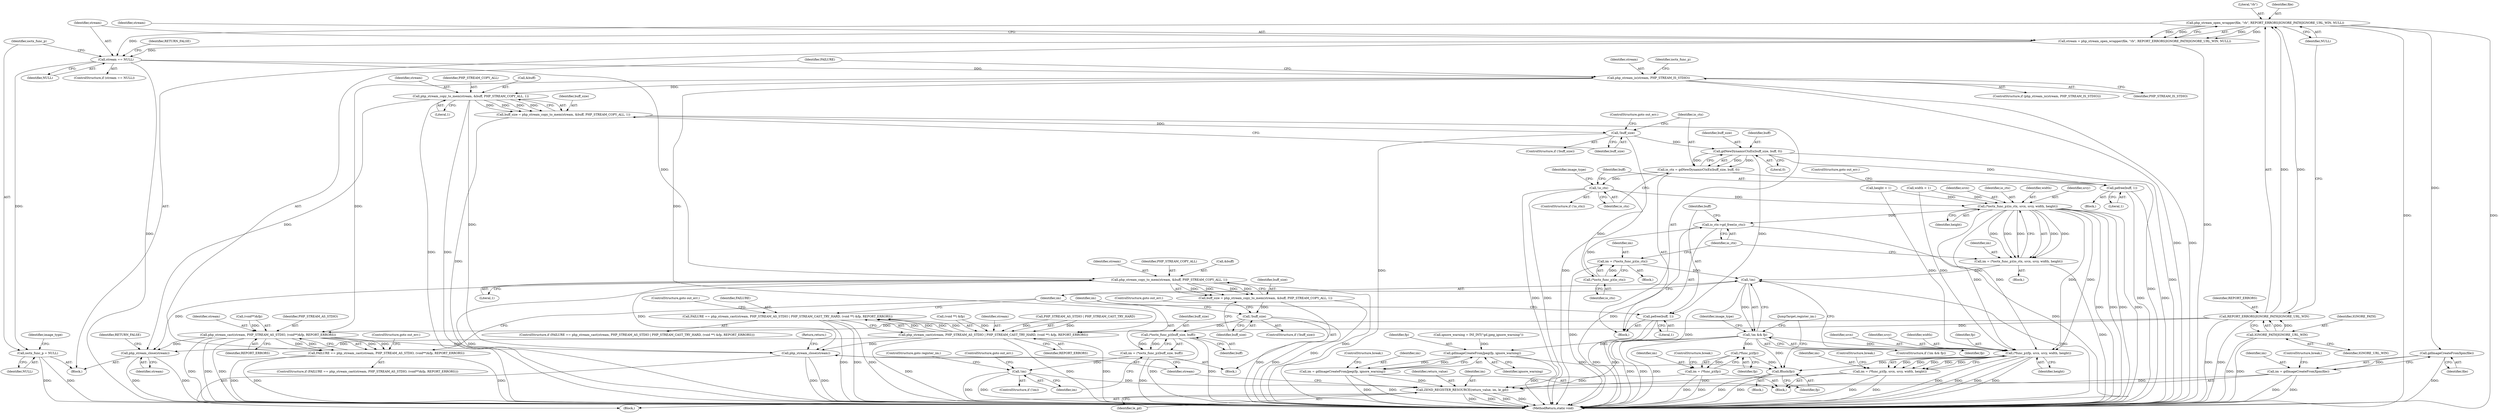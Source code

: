 digraph "0_php_4435b9142ff9813845d5c97ab29a5d637bedb257_3@API" {
"1000152" [label="(Call,php_stream_open_wrapper(file, \"rb\", REPORT_ERRORS|IGNORE_PATH|IGNORE_URL_WIN, NULL))"];
"1000155" [label="(Call,REPORT_ERRORS|IGNORE_PATH|IGNORE_URL_WIN)"];
"1000157" [label="(Call,IGNORE_PATH|IGNORE_URL_WIN)"];
"1000150" [label="(Call,stream = php_stream_open_wrapper(file, \"rb\", REPORT_ERRORS|IGNORE_PATH|IGNORE_URL_WIN, NULL))"];
"1000162" [label="(Call,stream == NULL)"];
"1000167" [label="(Call,ioctx_func_p = NULL)"];
"1000179" [label="(Call,php_stream_copy_to_mem(stream, &buff, PHP_STREAM_COPY_ALL, 1))"];
"1000177" [label="(Call,buff_size = php_stream_copy_to_mem(stream, &buff, PHP_STREAM_COPY_ALL, 1))"];
"1000186" [label="(Call,!buff_size)"];
"1000192" [label="(Call,(*ioctx_func_p)(buff_size, buff))"];
"1000190" [label="(Call,im = (*ioctx_func_p)(buff_size, buff))"];
"1000196" [label="(Call,!im)"];
"1000342" [label="(Call,ZEND_REGISTER_RESOURCE(return_value, im, le_gd))"];
"1000346" [label="(Call,php_stream_close(stream))"];
"1000350" [label="(Call,php_stream_close(stream))"];
"1000202" [label="(Call,php_stream_is(stream, PHP_STREAM_IS_STDIO))"];
"1000209" [label="(Call,php_stream_cast(stream, PHP_STREAM_AS_STDIO, (void**)&fp, REPORT_ERRORS))"];
"1000207" [label="(Call,FAILURE == php_stream_cast(stream, PHP_STREAM_AS_STDIO, (void**)&fp, REPORT_ERRORS))"];
"1000228" [label="(Call,php_stream_copy_to_mem(stream, &buff, PHP_STREAM_COPY_ALL, 1))"];
"1000226" [label="(Call,buff_size = php_stream_copy_to_mem(stream, &buff, PHP_STREAM_COPY_ALL, 1))"];
"1000235" [label="(Call,!buff_size)"];
"1000241" [label="(Call,gdNewDynamicCtxEx(buff_size, buff, 0))"];
"1000239" [label="(Call,io_ctx = gdNewDynamicCtxEx(buff_size, buff, 0))"];
"1000246" [label="(Call,!io_ctx)"];
"1000260" [label="(Call,(*ioctx_func_p)(io_ctx, srcx, srcy, width, height))"];
"1000258" [label="(Call,im = (*ioctx_func_p)(io_ctx, srcx, srcy, width, height))"];
"1000296" [label="(Call,!im)"];
"1000295" [label="(Call,!im && fp)"];
"1000306" [label="(Call,(*func_p)(fp, srcx, srcy, width, height))"];
"1000304" [label="(Call,im = (*func_p)(fp, srcx, srcy, width, height))"];
"1000336" [label="(Call,fflush(fp))"];
"1000326" [label="(Call,gdImageCreateFromJpeg(fp, ignore_warning))"];
"1000324" [label="(Call,im = gdImageCreateFromJpeg(fp, ignore_warning))"];
"1000333" [label="(Call,(*func_p)(fp))"];
"1000331" [label="(Call,im = (*func_p)(fp))"];
"1000272" [label="(Call,io_ctx->gd_free(io_ctx))"];
"1000270" [label="(Call,(*ioctx_func_p)(io_ctx))"];
"1000268" [label="(Call,im = (*ioctx_func_p)(io_ctx))"];
"1000249" [label="(Call,pefree(buff, 1))"];
"1000274" [label="(Call,pefree(buff, 1))"];
"1000282" [label="(Call,php_stream_cast(stream, PHP_STREAM_AS_STDIO | PHP_STREAM_CAST_TRY_HARD, (void **) &fp, REPORT_ERRORS))"];
"1000280" [label="(Call,FAILURE == php_stream_cast(stream, PHP_STREAM_AS_STDIO | PHP_STREAM_CAST_TRY_HARD, (void **) &fp, REPORT_ERRORS))"];
"1000316" [label="(Call,gdImageCreateFromXpm(file))"];
"1000314" [label="(Call,im = gdImageCreateFromXpm(file))"];
"1000166" [label="(Identifier,RETURN_FALSE)"];
"1000293" [label="(ControlStructure,goto out_err;)"];
"1000272" [label="(Call,io_ctx->gd_free(io_ctx))"];
"1000203" [label="(Identifier,stream)"];
"1000221" [label="(Identifier,ioctx_func_p)"];
"1000162" [label="(Call,stream == NULL)"];
"1000248" [label="(Block,)"];
"1000242" [label="(Identifier,buff_size)"];
"1000343" [label="(Identifier,return_value)"];
"1000168" [label="(Identifier,ioctx_func_p)"];
"1000218" [label="(ControlStructure,goto out_err;)"];
"1000246" [label="(Call,!io_ctx)"];
"1000112" [label="(Block,)"];
"1000263" [label="(Identifier,srcy)"];
"1000304" [label="(Call,im = (*func_p)(fp, srcx, srcy, width, height))"];
"1000262" [label="(Identifier,srcx)"];
"1000189" [label="(ControlStructure,goto out_err;)"];
"1000192" [label="(Call,(*ioctx_func_p)(buff_size, buff))"];
"1000194" [label="(Identifier,buff)"];
"1000169" [label="(Identifier,NULL)"];
"1000331" [label="(Call,im = (*func_p)(fp))"];
"1000351" [label="(Identifier,stream)"];
"1000311" [label="(Identifier,height)"];
"1000238" [label="(ControlStructure,goto out_err;)"];
"1000326" [label="(Call,gdImageCreateFromJpeg(fp, ignore_warning))"];
"1000209" [label="(Call,php_stream_cast(stream, PHP_STREAM_AS_STDIO, (void**)&fp, REPORT_ERRORS))"];
"1000195" [label="(ControlStructure,if (!im))"];
"1000296" [label="(Call,!im)"];
"1000252" [label="(ControlStructure,goto out_err;)"];
"1000167" [label="(Call,ioctx_func_p = NULL)"];
"1000178" [label="(Identifier,buff_size)"];
"1000164" [label="(Identifier,NULL)"];
"1000180" [label="(Identifier,stream)"];
"1000141" [label="(Call,height < 1)"];
"1000353" [label="(MethodReturn,static void)"];
"1000307" [label="(Identifier,fp)"];
"1000260" [label="(Call,(*ioctx_func_p)(io_ctx, srcx, srcy, width, height))"];
"1000234" [label="(ControlStructure,if (!buff_size))"];
"1000191" [label="(Identifier,im)"];
"1000226" [label="(Call,buff_size = php_stream_copy_to_mem(stream, &buff, PHP_STREAM_COPY_ALL, 1))"];
"1000308" [label="(Identifier,srcx)"];
"1000197" [label="(Identifier,im)"];
"1000268" [label="(Call,im = (*ioctx_func_p)(io_ctx))"];
"1000320" [label="(Call,ignore_warning = INI_INT(\"gd.jpeg_ignore_warning\"))"];
"1000284" [label="(Call,PHP_STREAM_AS_STDIO | PHP_STREAM_CAST_TRY_HARD)"];
"1000187" [label="(Identifier,buff_size)"];
"1000315" [label="(Identifier,im)"];
"1000177" [label="(Call,buff_size = php_stream_copy_to_mem(stream, &buff, PHP_STREAM_COPY_ALL, 1))"];
"1000212" [label="(Call,(void**)&fp)"];
"1000346" [label="(Call,php_stream_close(stream))"];
"1000294" [label="(ControlStructure,if (!im && fp))"];
"1000291" [label="(Identifier,REPORT_ERRORS)"];
"1000251" [label="(Literal,1)"];
"1000161" [label="(ControlStructure,if (stream == NULL))"];
"1000208" [label="(Identifier,FAILURE)"];
"1000259" [label="(Identifier,im)"];
"1000287" [label="(Call,(void **) &fp)"];
"1000244" [label="(Literal,0)"];
"1000249" [label="(Call,pefree(buff, 1))"];
"1000261" [label="(Identifier,io_ctx)"];
"1000155" [label="(Call,REPORT_ERRORS|IGNORE_PATH|IGNORE_URL_WIN)"];
"1000240" [label="(Identifier,io_ctx)"];
"1000172" [label="(Identifier,image_type)"];
"1000158" [label="(Identifier,IGNORE_PATH)"];
"1000279" [label="(ControlStructure,if (FAILURE == php_stream_cast(stream, PHP_STREAM_AS_STDIO | PHP_STREAM_CAST_TRY_HARD, (void **) &fp, REPORT_ERRORS)))"];
"1000241" [label="(Call,gdNewDynamicCtxEx(buff_size, buff, 0))"];
"1000332" [label="(Identifier,im)"];
"1000282" [label="(Call,php_stream_cast(stream, PHP_STREAM_AS_STDIO | PHP_STREAM_CAST_TRY_HARD, (void **) &fp, REPORT_ERRORS))"];
"1000207" [label="(Call,FAILURE == php_stream_cast(stream, PHP_STREAM_AS_STDIO, (void**)&fp, REPORT_ERRORS))"];
"1000348" [label="(Return,return;)"];
"1000183" [label="(Identifier,PHP_STREAM_COPY_ALL)"];
"1000200" [label="(ControlStructure,goto register_im;)"];
"1000264" [label="(Identifier,width)"];
"1000184" [label="(Literal,1)"];
"1000257" [label="(Block,)"];
"1000336" [label="(Call,fflush(fp))"];
"1000245" [label="(ControlStructure,if (!io_ctx))"];
"1000295" [label="(Call,!im && fp)"];
"1000352" [label="(Identifier,RETURN_FALSE)"];
"1000157" [label="(Call,IGNORE_PATH|IGNORE_URL_WIN)"];
"1000186" [label="(Call,!buff_size)"];
"1000302" [label="(Block,)"];
"1000297" [label="(Identifier,im)"];
"1000156" [label="(Identifier,REPORT_ERRORS)"];
"1000327" [label="(Identifier,fp)"];
"1000154" [label="(Literal,\"rb\")"];
"1000206" [label="(ControlStructure,if (FAILURE == php_stream_cast(stream, PHP_STREAM_AS_STDIO, (void**)&fp, REPORT_ERRORS)))"];
"1000210" [label="(Identifier,stream)"];
"1000239" [label="(Call,io_ctx = gdNewDynamicCtxEx(buff_size, buff, 0))"];
"1000299" [label="(Block,)"];
"1000335" [label="(ControlStructure,break;)"];
"1000309" [label="(Identifier,srcy)"];
"1000181" [label="(Call,&buff)"];
"1000329" [label="(ControlStructure,break;)"];
"1000190" [label="(Call,im = (*ioctx_func_p)(buff_size, buff))"];
"1000305" [label="(Identifier,im)"];
"1000258" [label="(Call,im = (*ioctx_func_p)(io_ctx, srcx, srcy, width, height))"];
"1000324" [label="(Call,im = gdImageCreateFromJpeg(fp, ignore_warning))"];
"1000301" [label="(Identifier,image_type)"];
"1000153" [label="(Identifier,file)"];
"1000150" [label="(Call,stream = php_stream_open_wrapper(file, \"rb\", REPORT_ERRORS|IGNORE_PATH|IGNORE_URL_WIN, NULL))"];
"1000151" [label="(Identifier,stream)"];
"1000276" [label="(Literal,1)"];
"1000228" [label="(Call,php_stream_copy_to_mem(stream, &buff, PHP_STREAM_COPY_ALL, 1))"];
"1000179" [label="(Call,php_stream_copy_to_mem(stream, &buff, PHP_STREAM_COPY_ALL, 1))"];
"1000325" [label="(Identifier,im)"];
"1000270" [label="(Call,(*ioctx_func_p)(io_ctx))"];
"1000271" [label="(Identifier,io_ctx)"];
"1000318" [label="(ControlStructure,break;)"];
"1000342" [label="(Call,ZEND_REGISTER_RESOURCE(return_value, im, le_gd))"];
"1000227" [label="(Identifier,buff_size)"];
"1000160" [label="(Identifier,NULL)"];
"1000201" [label="(ControlStructure,if (php_stream_is(stream, PHP_STREAM_IS_STDIO)))"];
"1000196" [label="(Call,!im)"];
"1000243" [label="(Identifier,buff)"];
"1000341" [label="(Block,)"];
"1000199" [label="(ControlStructure,goto out_err;)"];
"1000273" [label="(Identifier,io_ctx)"];
"1000338" [label="(JumpTarget,register_im:)"];
"1000204" [label="(Identifier,PHP_STREAM_IS_STDIO)"];
"1000275" [label="(Identifier,buff)"];
"1000236" [label="(Identifier,buff_size)"];
"1000344" [label="(Identifier,im)"];
"1000174" [label="(Block,)"];
"1000316" [label="(Call,gdImageCreateFromXpm(file))"];
"1000317" [label="(Identifier,file)"];
"1000185" [label="(ControlStructure,if (!buff_size))"];
"1000312" [label="(ControlStructure,break;)"];
"1000193" [label="(Identifier,buff_size)"];
"1000222" [label="(Block,)"];
"1000235" [label="(Call,!buff_size)"];
"1000280" [label="(Call,FAILURE == php_stream_cast(stream, PHP_STREAM_AS_STDIO | PHP_STREAM_CAST_TRY_HARD, (void **) &fp, REPORT_ERRORS))"];
"1000306" [label="(Call,(*func_p)(fp, srcx, srcy, width, height))"];
"1000211" [label="(Identifier,PHP_STREAM_AS_STDIO)"];
"1000347" [label="(Identifier,stream)"];
"1000202" [label="(Call,php_stream_is(stream, PHP_STREAM_IS_STDIO))"];
"1000233" [label="(Literal,1)"];
"1000163" [label="(Identifier,stream)"];
"1000230" [label="(Call,&buff)"];
"1000229" [label="(Identifier,stream)"];
"1000232" [label="(Identifier,PHP_STREAM_COPY_ALL)"];
"1000216" [label="(Identifier,REPORT_ERRORS)"];
"1000267" [label="(Block,)"];
"1000310" [label="(Identifier,width)"];
"1000334" [label="(Identifier,fp)"];
"1000283" [label="(Identifier,stream)"];
"1000255" [label="(Identifier,image_type)"];
"1000159" [label="(Identifier,IGNORE_URL_WIN)"];
"1000314" [label="(Call,im = gdImageCreateFromXpm(file))"];
"1000333" [label="(Call,(*func_p)(fp))"];
"1000350" [label="(Call,php_stream_close(stream))"];
"1000269" [label="(Identifier,im)"];
"1000274" [label="(Call,pefree(buff, 1))"];
"1000250" [label="(Identifier,buff)"];
"1000298" [label="(Identifier,fp)"];
"1000247" [label="(Identifier,io_ctx)"];
"1000281" [label="(Identifier,FAILURE)"];
"1000152" [label="(Call,php_stream_open_wrapper(file, \"rb\", REPORT_ERRORS|IGNORE_PATH|IGNORE_URL_WIN, NULL))"];
"1000328" [label="(Identifier,ignore_warning)"];
"1000265" [label="(Identifier,height)"];
"1000138" [label="(Call,width < 1)"];
"1000337" [label="(Identifier,fp)"];
"1000345" [label="(Identifier,le_gd)"];
"1000152" -> "1000150"  [label="AST: "];
"1000152" -> "1000160"  [label="CFG: "];
"1000153" -> "1000152"  [label="AST: "];
"1000154" -> "1000152"  [label="AST: "];
"1000155" -> "1000152"  [label="AST: "];
"1000160" -> "1000152"  [label="AST: "];
"1000150" -> "1000152"  [label="CFG: "];
"1000152" -> "1000353"  [label="DDG: "];
"1000152" -> "1000353"  [label="DDG: "];
"1000152" -> "1000150"  [label="DDG: "];
"1000152" -> "1000150"  [label="DDG: "];
"1000152" -> "1000150"  [label="DDG: "];
"1000152" -> "1000150"  [label="DDG: "];
"1000155" -> "1000152"  [label="DDG: "];
"1000155" -> "1000152"  [label="DDG: "];
"1000152" -> "1000162"  [label="DDG: "];
"1000152" -> "1000316"  [label="DDG: "];
"1000155" -> "1000157"  [label="CFG: "];
"1000156" -> "1000155"  [label="AST: "];
"1000157" -> "1000155"  [label="AST: "];
"1000160" -> "1000155"  [label="CFG: "];
"1000155" -> "1000353"  [label="DDG: "];
"1000155" -> "1000353"  [label="DDG: "];
"1000157" -> "1000155"  [label="DDG: "];
"1000157" -> "1000155"  [label="DDG: "];
"1000155" -> "1000209"  [label="DDG: "];
"1000155" -> "1000282"  [label="DDG: "];
"1000157" -> "1000159"  [label="CFG: "];
"1000158" -> "1000157"  [label="AST: "];
"1000159" -> "1000157"  [label="AST: "];
"1000157" -> "1000353"  [label="DDG: "];
"1000157" -> "1000353"  [label="DDG: "];
"1000150" -> "1000112"  [label="AST: "];
"1000151" -> "1000150"  [label="AST: "];
"1000163" -> "1000150"  [label="CFG: "];
"1000150" -> "1000353"  [label="DDG: "];
"1000150" -> "1000162"  [label="DDG: "];
"1000162" -> "1000161"  [label="AST: "];
"1000162" -> "1000164"  [label="CFG: "];
"1000163" -> "1000162"  [label="AST: "];
"1000164" -> "1000162"  [label="AST: "];
"1000166" -> "1000162"  [label="CFG: "];
"1000168" -> "1000162"  [label="CFG: "];
"1000162" -> "1000353"  [label="DDG: "];
"1000162" -> "1000167"  [label="DDG: "];
"1000162" -> "1000179"  [label="DDG: "];
"1000162" -> "1000202"  [label="DDG: "];
"1000167" -> "1000112"  [label="AST: "];
"1000167" -> "1000169"  [label="CFG: "];
"1000168" -> "1000167"  [label="AST: "];
"1000169" -> "1000167"  [label="AST: "];
"1000172" -> "1000167"  [label="CFG: "];
"1000167" -> "1000353"  [label="DDG: "];
"1000167" -> "1000353"  [label="DDG: "];
"1000179" -> "1000177"  [label="AST: "];
"1000179" -> "1000184"  [label="CFG: "];
"1000180" -> "1000179"  [label="AST: "];
"1000181" -> "1000179"  [label="AST: "];
"1000183" -> "1000179"  [label="AST: "];
"1000184" -> "1000179"  [label="AST: "];
"1000177" -> "1000179"  [label="CFG: "];
"1000179" -> "1000353"  [label="DDG: "];
"1000179" -> "1000353"  [label="DDG: "];
"1000179" -> "1000177"  [label="DDG: "];
"1000179" -> "1000177"  [label="DDG: "];
"1000179" -> "1000177"  [label="DDG: "];
"1000179" -> "1000177"  [label="DDG: "];
"1000179" -> "1000346"  [label="DDG: "];
"1000179" -> "1000350"  [label="DDG: "];
"1000177" -> "1000174"  [label="AST: "];
"1000178" -> "1000177"  [label="AST: "];
"1000187" -> "1000177"  [label="CFG: "];
"1000177" -> "1000353"  [label="DDG: "];
"1000177" -> "1000186"  [label="DDG: "];
"1000186" -> "1000185"  [label="AST: "];
"1000186" -> "1000187"  [label="CFG: "];
"1000187" -> "1000186"  [label="AST: "];
"1000189" -> "1000186"  [label="CFG: "];
"1000191" -> "1000186"  [label="CFG: "];
"1000186" -> "1000353"  [label="DDG: "];
"1000186" -> "1000353"  [label="DDG: "];
"1000186" -> "1000192"  [label="DDG: "];
"1000192" -> "1000190"  [label="AST: "];
"1000192" -> "1000194"  [label="CFG: "];
"1000193" -> "1000192"  [label="AST: "];
"1000194" -> "1000192"  [label="AST: "];
"1000190" -> "1000192"  [label="CFG: "];
"1000192" -> "1000353"  [label="DDG: "];
"1000192" -> "1000353"  [label="DDG: "];
"1000192" -> "1000190"  [label="DDG: "];
"1000192" -> "1000190"  [label="DDG: "];
"1000190" -> "1000174"  [label="AST: "];
"1000191" -> "1000190"  [label="AST: "];
"1000197" -> "1000190"  [label="CFG: "];
"1000190" -> "1000353"  [label="DDG: "];
"1000190" -> "1000196"  [label="DDG: "];
"1000196" -> "1000195"  [label="AST: "];
"1000196" -> "1000197"  [label="CFG: "];
"1000197" -> "1000196"  [label="AST: "];
"1000199" -> "1000196"  [label="CFG: "];
"1000200" -> "1000196"  [label="CFG: "];
"1000196" -> "1000353"  [label="DDG: "];
"1000196" -> "1000353"  [label="DDG: "];
"1000196" -> "1000342"  [label="DDG: "];
"1000342" -> "1000341"  [label="AST: "];
"1000342" -> "1000345"  [label="CFG: "];
"1000343" -> "1000342"  [label="AST: "];
"1000344" -> "1000342"  [label="AST: "];
"1000345" -> "1000342"  [label="AST: "];
"1000347" -> "1000342"  [label="CFG: "];
"1000342" -> "1000353"  [label="DDG: "];
"1000342" -> "1000353"  [label="DDG: "];
"1000342" -> "1000353"  [label="DDG: "];
"1000342" -> "1000353"  [label="DDG: "];
"1000314" -> "1000342"  [label="DDG: "];
"1000304" -> "1000342"  [label="DDG: "];
"1000331" -> "1000342"  [label="DDG: "];
"1000296" -> "1000342"  [label="DDG: "];
"1000324" -> "1000342"  [label="DDG: "];
"1000346" -> "1000341"  [label="AST: "];
"1000346" -> "1000347"  [label="CFG: "];
"1000347" -> "1000346"  [label="AST: "];
"1000348" -> "1000346"  [label="CFG: "];
"1000346" -> "1000353"  [label="DDG: "];
"1000346" -> "1000353"  [label="DDG: "];
"1000209" -> "1000346"  [label="DDG: "];
"1000228" -> "1000346"  [label="DDG: "];
"1000282" -> "1000346"  [label="DDG: "];
"1000350" -> "1000112"  [label="AST: "];
"1000350" -> "1000351"  [label="CFG: "];
"1000351" -> "1000350"  [label="AST: "];
"1000352" -> "1000350"  [label="CFG: "];
"1000350" -> "1000353"  [label="DDG: "];
"1000350" -> "1000353"  [label="DDG: "];
"1000209" -> "1000350"  [label="DDG: "];
"1000228" -> "1000350"  [label="DDG: "];
"1000282" -> "1000350"  [label="DDG: "];
"1000202" -> "1000201"  [label="AST: "];
"1000202" -> "1000204"  [label="CFG: "];
"1000203" -> "1000202"  [label="AST: "];
"1000204" -> "1000202"  [label="AST: "];
"1000208" -> "1000202"  [label="CFG: "];
"1000221" -> "1000202"  [label="CFG: "];
"1000202" -> "1000353"  [label="DDG: "];
"1000202" -> "1000353"  [label="DDG: "];
"1000202" -> "1000209"  [label="DDG: "];
"1000202" -> "1000228"  [label="DDG: "];
"1000202" -> "1000282"  [label="DDG: "];
"1000209" -> "1000207"  [label="AST: "];
"1000209" -> "1000216"  [label="CFG: "];
"1000210" -> "1000209"  [label="AST: "];
"1000211" -> "1000209"  [label="AST: "];
"1000212" -> "1000209"  [label="AST: "];
"1000216" -> "1000209"  [label="AST: "];
"1000207" -> "1000209"  [label="CFG: "];
"1000209" -> "1000353"  [label="DDG: "];
"1000209" -> "1000353"  [label="DDG: "];
"1000209" -> "1000353"  [label="DDG: "];
"1000209" -> "1000207"  [label="DDG: "];
"1000209" -> "1000207"  [label="DDG: "];
"1000209" -> "1000207"  [label="DDG: "];
"1000209" -> "1000207"  [label="DDG: "];
"1000212" -> "1000209"  [label="DDG: "];
"1000207" -> "1000206"  [label="AST: "];
"1000208" -> "1000207"  [label="AST: "];
"1000218" -> "1000207"  [label="CFG: "];
"1000297" -> "1000207"  [label="CFG: "];
"1000207" -> "1000353"  [label="DDG: "];
"1000207" -> "1000353"  [label="DDG: "];
"1000207" -> "1000353"  [label="DDG: "];
"1000228" -> "1000226"  [label="AST: "];
"1000228" -> "1000233"  [label="CFG: "];
"1000229" -> "1000228"  [label="AST: "];
"1000230" -> "1000228"  [label="AST: "];
"1000232" -> "1000228"  [label="AST: "];
"1000233" -> "1000228"  [label="AST: "];
"1000226" -> "1000228"  [label="CFG: "];
"1000228" -> "1000353"  [label="DDG: "];
"1000228" -> "1000353"  [label="DDG: "];
"1000228" -> "1000226"  [label="DDG: "];
"1000228" -> "1000226"  [label="DDG: "];
"1000228" -> "1000226"  [label="DDG: "];
"1000228" -> "1000226"  [label="DDG: "];
"1000226" -> "1000222"  [label="AST: "];
"1000227" -> "1000226"  [label="AST: "];
"1000236" -> "1000226"  [label="CFG: "];
"1000226" -> "1000353"  [label="DDG: "];
"1000226" -> "1000235"  [label="DDG: "];
"1000235" -> "1000234"  [label="AST: "];
"1000235" -> "1000236"  [label="CFG: "];
"1000236" -> "1000235"  [label="AST: "];
"1000238" -> "1000235"  [label="CFG: "];
"1000240" -> "1000235"  [label="CFG: "];
"1000235" -> "1000353"  [label="DDG: "];
"1000235" -> "1000353"  [label="DDG: "];
"1000235" -> "1000241"  [label="DDG: "];
"1000241" -> "1000239"  [label="AST: "];
"1000241" -> "1000244"  [label="CFG: "];
"1000242" -> "1000241"  [label="AST: "];
"1000243" -> "1000241"  [label="AST: "];
"1000244" -> "1000241"  [label="AST: "];
"1000239" -> "1000241"  [label="CFG: "];
"1000241" -> "1000353"  [label="DDG: "];
"1000241" -> "1000239"  [label="DDG: "];
"1000241" -> "1000239"  [label="DDG: "];
"1000241" -> "1000239"  [label="DDG: "];
"1000241" -> "1000249"  [label="DDG: "];
"1000241" -> "1000274"  [label="DDG: "];
"1000239" -> "1000222"  [label="AST: "];
"1000240" -> "1000239"  [label="AST: "];
"1000247" -> "1000239"  [label="CFG: "];
"1000239" -> "1000353"  [label="DDG: "];
"1000239" -> "1000246"  [label="DDG: "];
"1000246" -> "1000245"  [label="AST: "];
"1000246" -> "1000247"  [label="CFG: "];
"1000247" -> "1000246"  [label="AST: "];
"1000250" -> "1000246"  [label="CFG: "];
"1000255" -> "1000246"  [label="CFG: "];
"1000246" -> "1000353"  [label="DDG: "];
"1000246" -> "1000353"  [label="DDG: "];
"1000246" -> "1000260"  [label="DDG: "];
"1000246" -> "1000270"  [label="DDG: "];
"1000260" -> "1000258"  [label="AST: "];
"1000260" -> "1000265"  [label="CFG: "];
"1000261" -> "1000260"  [label="AST: "];
"1000262" -> "1000260"  [label="AST: "];
"1000263" -> "1000260"  [label="AST: "];
"1000264" -> "1000260"  [label="AST: "];
"1000265" -> "1000260"  [label="AST: "];
"1000258" -> "1000260"  [label="CFG: "];
"1000260" -> "1000353"  [label="DDG: "];
"1000260" -> "1000353"  [label="DDG: "];
"1000260" -> "1000353"  [label="DDG: "];
"1000260" -> "1000353"  [label="DDG: "];
"1000260" -> "1000258"  [label="DDG: "];
"1000260" -> "1000258"  [label="DDG: "];
"1000260" -> "1000258"  [label="DDG: "];
"1000260" -> "1000258"  [label="DDG: "];
"1000260" -> "1000258"  [label="DDG: "];
"1000138" -> "1000260"  [label="DDG: "];
"1000141" -> "1000260"  [label="DDG: "];
"1000260" -> "1000272"  [label="DDG: "];
"1000260" -> "1000306"  [label="DDG: "];
"1000260" -> "1000306"  [label="DDG: "];
"1000260" -> "1000306"  [label="DDG: "];
"1000260" -> "1000306"  [label="DDG: "];
"1000258" -> "1000257"  [label="AST: "];
"1000259" -> "1000258"  [label="AST: "];
"1000273" -> "1000258"  [label="CFG: "];
"1000258" -> "1000353"  [label="DDG: "];
"1000258" -> "1000296"  [label="DDG: "];
"1000296" -> "1000295"  [label="AST: "];
"1000296" -> "1000297"  [label="CFG: "];
"1000297" -> "1000296"  [label="AST: "];
"1000298" -> "1000296"  [label="CFG: "];
"1000295" -> "1000296"  [label="CFG: "];
"1000296" -> "1000353"  [label="DDG: "];
"1000296" -> "1000295"  [label="DDG: "];
"1000268" -> "1000296"  [label="DDG: "];
"1000295" -> "1000294"  [label="AST: "];
"1000295" -> "1000298"  [label="CFG: "];
"1000298" -> "1000295"  [label="AST: "];
"1000301" -> "1000295"  [label="CFG: "];
"1000338" -> "1000295"  [label="CFG: "];
"1000295" -> "1000353"  [label="DDG: "];
"1000295" -> "1000353"  [label="DDG: "];
"1000295" -> "1000353"  [label="DDG: "];
"1000295" -> "1000306"  [label="DDG: "];
"1000295" -> "1000326"  [label="DDG: "];
"1000295" -> "1000333"  [label="DDG: "];
"1000295" -> "1000336"  [label="DDG: "];
"1000306" -> "1000304"  [label="AST: "];
"1000306" -> "1000311"  [label="CFG: "];
"1000307" -> "1000306"  [label="AST: "];
"1000308" -> "1000306"  [label="AST: "];
"1000309" -> "1000306"  [label="AST: "];
"1000310" -> "1000306"  [label="AST: "];
"1000311" -> "1000306"  [label="AST: "];
"1000304" -> "1000306"  [label="CFG: "];
"1000306" -> "1000353"  [label="DDG: "];
"1000306" -> "1000353"  [label="DDG: "];
"1000306" -> "1000353"  [label="DDG: "];
"1000306" -> "1000353"  [label="DDG: "];
"1000306" -> "1000304"  [label="DDG: "];
"1000306" -> "1000304"  [label="DDG: "];
"1000306" -> "1000304"  [label="DDG: "];
"1000306" -> "1000304"  [label="DDG: "];
"1000306" -> "1000304"  [label="DDG: "];
"1000138" -> "1000306"  [label="DDG: "];
"1000141" -> "1000306"  [label="DDG: "];
"1000306" -> "1000336"  [label="DDG: "];
"1000304" -> "1000302"  [label="AST: "];
"1000305" -> "1000304"  [label="AST: "];
"1000312" -> "1000304"  [label="CFG: "];
"1000304" -> "1000353"  [label="DDG: "];
"1000304" -> "1000353"  [label="DDG: "];
"1000336" -> "1000299"  [label="AST: "];
"1000336" -> "1000337"  [label="CFG: "];
"1000337" -> "1000336"  [label="AST: "];
"1000338" -> "1000336"  [label="CFG: "];
"1000336" -> "1000353"  [label="DDG: "];
"1000336" -> "1000353"  [label="DDG: "];
"1000326" -> "1000336"  [label="DDG: "];
"1000333" -> "1000336"  [label="DDG: "];
"1000326" -> "1000324"  [label="AST: "];
"1000326" -> "1000328"  [label="CFG: "];
"1000327" -> "1000326"  [label="AST: "];
"1000328" -> "1000326"  [label="AST: "];
"1000324" -> "1000326"  [label="CFG: "];
"1000326" -> "1000353"  [label="DDG: "];
"1000326" -> "1000324"  [label="DDG: "];
"1000326" -> "1000324"  [label="DDG: "];
"1000320" -> "1000326"  [label="DDG: "];
"1000324" -> "1000302"  [label="AST: "];
"1000325" -> "1000324"  [label="AST: "];
"1000329" -> "1000324"  [label="CFG: "];
"1000324" -> "1000353"  [label="DDG: "];
"1000324" -> "1000353"  [label="DDG: "];
"1000333" -> "1000331"  [label="AST: "];
"1000333" -> "1000334"  [label="CFG: "];
"1000334" -> "1000333"  [label="AST: "];
"1000331" -> "1000333"  [label="CFG: "];
"1000333" -> "1000331"  [label="DDG: "];
"1000331" -> "1000302"  [label="AST: "];
"1000332" -> "1000331"  [label="AST: "];
"1000335" -> "1000331"  [label="CFG: "];
"1000331" -> "1000353"  [label="DDG: "];
"1000331" -> "1000353"  [label="DDG: "];
"1000272" -> "1000222"  [label="AST: "];
"1000272" -> "1000273"  [label="CFG: "];
"1000273" -> "1000272"  [label="AST: "];
"1000275" -> "1000272"  [label="CFG: "];
"1000272" -> "1000353"  [label="DDG: "];
"1000272" -> "1000353"  [label="DDG: "];
"1000270" -> "1000272"  [label="DDG: "];
"1000270" -> "1000268"  [label="AST: "];
"1000270" -> "1000271"  [label="CFG: "];
"1000271" -> "1000270"  [label="AST: "];
"1000268" -> "1000270"  [label="CFG: "];
"1000270" -> "1000268"  [label="DDG: "];
"1000268" -> "1000267"  [label="AST: "];
"1000269" -> "1000268"  [label="AST: "];
"1000273" -> "1000268"  [label="CFG: "];
"1000268" -> "1000353"  [label="DDG: "];
"1000249" -> "1000248"  [label="AST: "];
"1000249" -> "1000251"  [label="CFG: "];
"1000250" -> "1000249"  [label="AST: "];
"1000251" -> "1000249"  [label="AST: "];
"1000252" -> "1000249"  [label="CFG: "];
"1000249" -> "1000353"  [label="DDG: "];
"1000249" -> "1000353"  [label="DDG: "];
"1000274" -> "1000222"  [label="AST: "];
"1000274" -> "1000276"  [label="CFG: "];
"1000275" -> "1000274"  [label="AST: "];
"1000276" -> "1000274"  [label="AST: "];
"1000297" -> "1000274"  [label="CFG: "];
"1000274" -> "1000353"  [label="DDG: "];
"1000274" -> "1000353"  [label="DDG: "];
"1000282" -> "1000280"  [label="AST: "];
"1000282" -> "1000291"  [label="CFG: "];
"1000283" -> "1000282"  [label="AST: "];
"1000284" -> "1000282"  [label="AST: "];
"1000287" -> "1000282"  [label="AST: "];
"1000291" -> "1000282"  [label="AST: "];
"1000280" -> "1000282"  [label="CFG: "];
"1000282" -> "1000353"  [label="DDG: "];
"1000282" -> "1000353"  [label="DDG: "];
"1000282" -> "1000353"  [label="DDG: "];
"1000282" -> "1000280"  [label="DDG: "];
"1000282" -> "1000280"  [label="DDG: "];
"1000282" -> "1000280"  [label="DDG: "];
"1000282" -> "1000280"  [label="DDG: "];
"1000284" -> "1000282"  [label="DDG: "];
"1000284" -> "1000282"  [label="DDG: "];
"1000287" -> "1000282"  [label="DDG: "];
"1000280" -> "1000279"  [label="AST: "];
"1000281" -> "1000280"  [label="AST: "];
"1000293" -> "1000280"  [label="CFG: "];
"1000297" -> "1000280"  [label="CFG: "];
"1000280" -> "1000353"  [label="DDG: "];
"1000280" -> "1000353"  [label="DDG: "];
"1000280" -> "1000353"  [label="DDG: "];
"1000316" -> "1000314"  [label="AST: "];
"1000316" -> "1000317"  [label="CFG: "];
"1000317" -> "1000316"  [label="AST: "];
"1000314" -> "1000316"  [label="CFG: "];
"1000316" -> "1000353"  [label="DDG: "];
"1000316" -> "1000314"  [label="DDG: "];
"1000314" -> "1000302"  [label="AST: "];
"1000315" -> "1000314"  [label="AST: "];
"1000318" -> "1000314"  [label="CFG: "];
"1000314" -> "1000353"  [label="DDG: "];
"1000314" -> "1000353"  [label="DDG: "];
}
